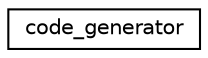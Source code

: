 digraph "Graphical Class Hierarchy"
{
  edge [fontname="Helvetica",fontsize="10",labelfontname="Helvetica",labelfontsize="10"];
  node [fontname="Helvetica",fontsize="10",shape=record];
  rankdir="LR";
  Node0 [label="code_generator",height=0.2,width=0.4,color="black", fillcolor="white", style="filled",URL="$db/d37/classcode__generator.html"];
}
